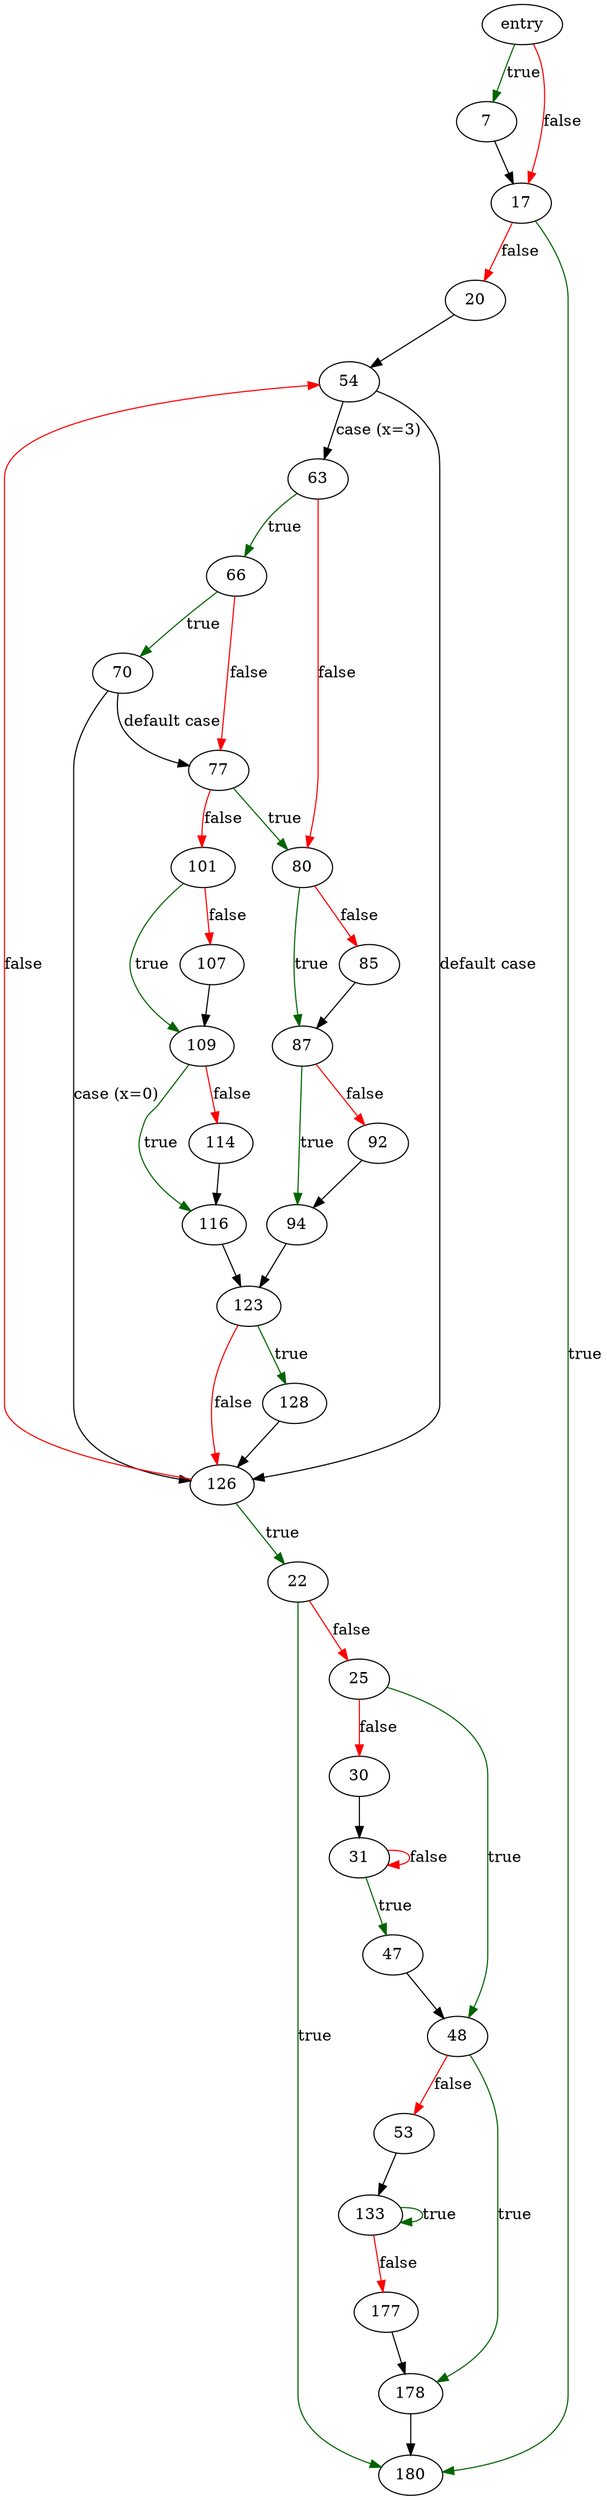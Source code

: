 digraph "extract_dirs_from_files" {
	// Node definitions.
	2 [label=entry];
	7;
	17;
	20;
	22;
	25;
	30;
	31;
	47;
	48;
	53;
	54;
	63;
	66;
	70;
	77;
	80;
	85;
	87;
	92;
	94;
	101;
	107;
	109;
	114;
	116;
	123;
	126;
	128;
	133;
	177;
	178;
	180;

	// Edge definitions.
	2 -> 7 [
		color=darkgreen
		label=true
	];
	2 -> 17 [
		color=red
		label=false
	];
	7 -> 17;
	17 -> 20 [
		color=red
		label=false
	];
	17 -> 180 [
		color=darkgreen
		label=true
	];
	20 -> 54;
	22 -> 25 [
		color=red
		label=false
	];
	22 -> 180 [
		color=darkgreen
		label=true
	];
	25 -> 30 [
		color=red
		label=false
	];
	25 -> 48 [
		color=darkgreen
		label=true
	];
	30 -> 31;
	31 -> 31 [
		color=red
		label=false
	];
	31 -> 47 [
		color=darkgreen
		label=true
	];
	47 -> 48;
	48 -> 53 [
		color=red
		label=false
	];
	48 -> 178 [
		color=darkgreen
		label=true
	];
	53 -> 133;
	54 -> 63 [label="case (x=3)"];
	54 -> 126 [label="default case"];
	63 -> 66 [
		color=darkgreen
		label=true
	];
	63 -> 80 [
		color=red
		label=false
	];
	66 -> 70 [
		color=darkgreen
		label=true
	];
	66 -> 77 [
		color=red
		label=false
	];
	70 -> 77 [label="default case"];
	70 -> 126 [label="case (x=0)"];
	77 -> 80 [
		color=darkgreen
		label=true
	];
	77 -> 101 [
		color=red
		label=false
	];
	80 -> 85 [
		color=red
		label=false
	];
	80 -> 87 [
		color=darkgreen
		label=true
	];
	85 -> 87;
	87 -> 92 [
		color=red
		label=false
	];
	87 -> 94 [
		color=darkgreen
		label=true
	];
	92 -> 94;
	94 -> 123;
	101 -> 107 [
		color=red
		label=false
	];
	101 -> 109 [
		color=darkgreen
		label=true
	];
	107 -> 109;
	109 -> 114 [
		color=red
		label=false
	];
	109 -> 116 [
		color=darkgreen
		label=true
	];
	114 -> 116;
	116 -> 123;
	123 -> 126 [
		color=red
		label=false
	];
	123 -> 128 [
		color=darkgreen
		label=true
	];
	126 -> 22 [
		color=darkgreen
		label=true
	];
	126 -> 54 [
		color=red
		label=false
	];
	128 -> 126;
	133 -> 133 [
		color=darkgreen
		label=true
	];
	133 -> 177 [
		color=red
		label=false
	];
	177 -> 178;
	178 -> 180;
}